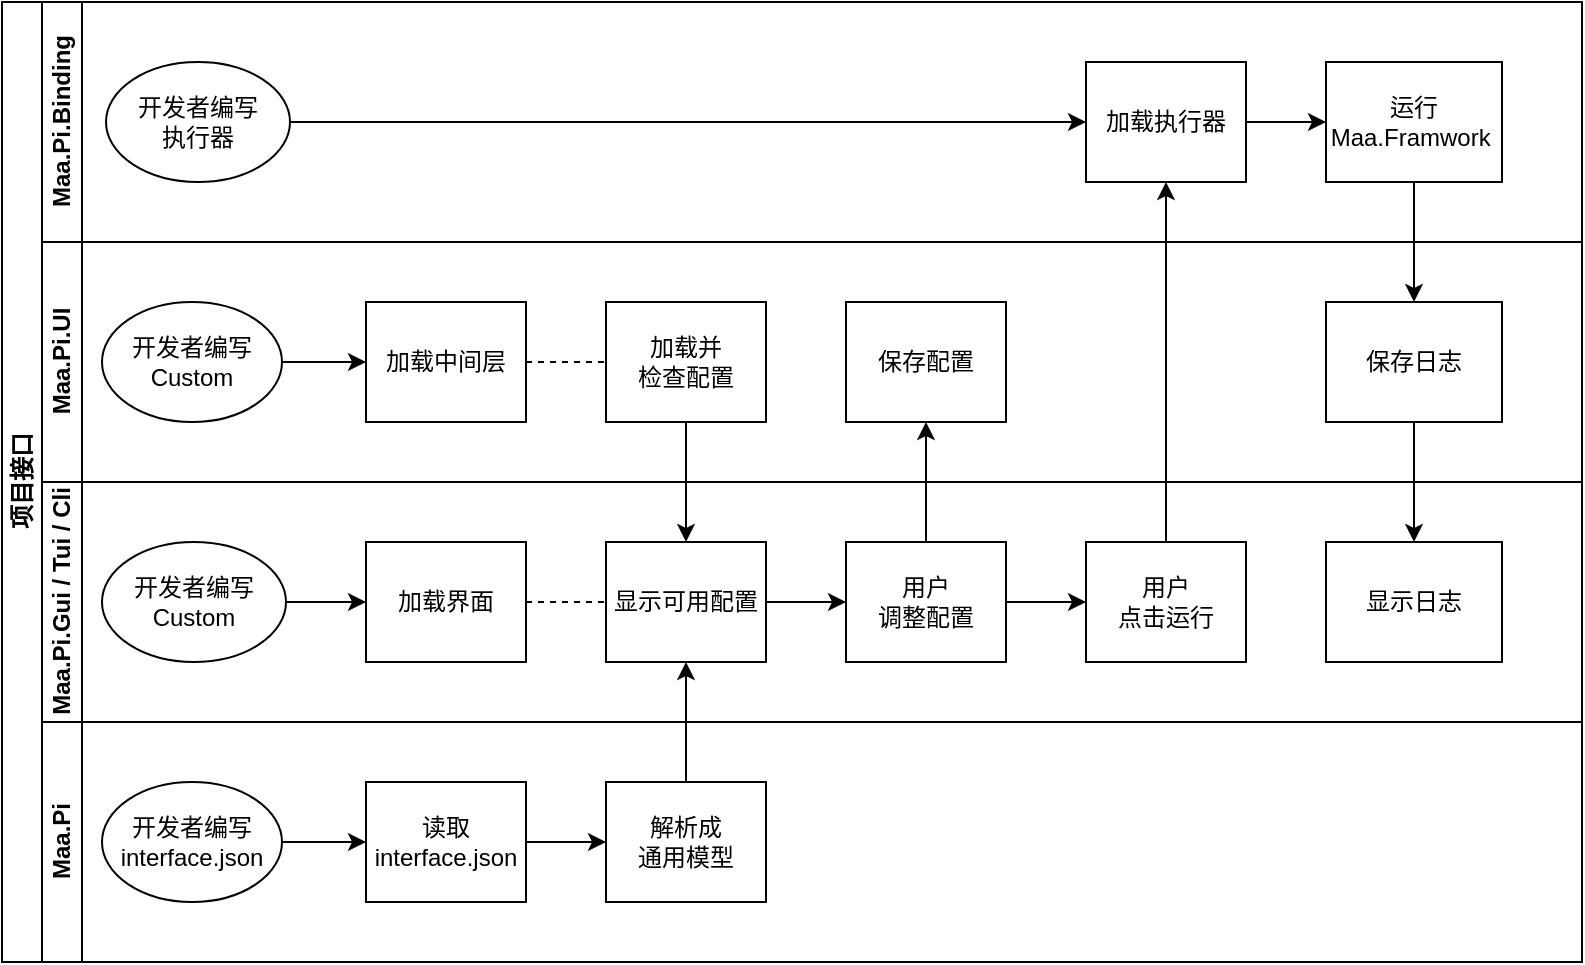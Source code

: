 <mxfile version="24.3.1" type="github">
  <diagram id="prtHgNgQTEPvFCAcTncT" name="Page-1">
    <mxGraphModel dx="1563" dy="559" grid="1" gridSize="10" guides="1" tooltips="1" connect="1" arrows="1" fold="1" page="1" pageScale="1" pageWidth="827" pageHeight="1169" math="0" shadow="0">
      <root>
        <mxCell id="0" />
        <mxCell id="1" parent="0" />
        <mxCell id="dNxyNK7c78bLwvsdeMH5-19" value="项目接口" style="swimlane;html=1;childLayout=stackLayout;resizeParent=1;resizeParentMax=0;horizontal=0;startSize=20;horizontalStack=0;" parent="1" vertex="1">
          <mxGeometry x="18" y="120" width="790" height="480" as="geometry" />
        </mxCell>
        <mxCell id="dNxyNK7c78bLwvsdeMH5-21" value="Maa.Pi.Binding" style="swimlane;html=1;startSize=20;horizontal=0;" parent="dNxyNK7c78bLwvsdeMH5-19" vertex="1">
          <mxGeometry x="20" width="770" height="120" as="geometry" />
        </mxCell>
        <mxCell id="vJPNDShFkI2undiYQ7cn-70" value="加载执行器" style="rounded=0;whiteSpace=wrap;html=1;fontFamily=Helvetica;fontSize=12;fontColor=#000000;align=center;" parent="dNxyNK7c78bLwvsdeMH5-21" vertex="1">
          <mxGeometry x="522" y="30" width="80" height="60" as="geometry" />
        </mxCell>
        <mxCell id="vJPNDShFkI2undiYQ7cn-10" value="开发者编写&lt;br&gt;执行器" style="ellipse;whiteSpace=wrap;html=1;" parent="dNxyNK7c78bLwvsdeMH5-21" vertex="1">
          <mxGeometry x="32" y="30" width="92" height="60" as="geometry" />
        </mxCell>
        <mxCell id="vJPNDShFkI2undiYQ7cn-23" style="edgeStyle=orthogonalEdgeStyle;rounded=0;orthogonalLoop=1;jettySize=auto;html=1;entryX=0;entryY=0.5;entryDx=0;entryDy=0;" parent="dNxyNK7c78bLwvsdeMH5-21" source="vJPNDShFkI2undiYQ7cn-10" target="vJPNDShFkI2undiYQ7cn-70" edge="1">
          <mxGeometry relative="1" as="geometry">
            <mxPoint x="180" y="60" as="targetPoint" />
          </mxGeometry>
        </mxCell>
        <mxCell id="vJPNDShFkI2undiYQ7cn-17" value="运行Maa.Framwork&amp;nbsp;" style="rounded=0;whiteSpace=wrap;html=1;fontFamily=Helvetica;fontSize=12;fontColor=#000000;align=center;" parent="dNxyNK7c78bLwvsdeMH5-21" vertex="1">
          <mxGeometry x="642" y="30" width="88" height="60" as="geometry" />
        </mxCell>
        <mxCell id="vJPNDShFkI2undiYQ7cn-73" style="edgeStyle=orthogonalEdgeStyle;rounded=0;orthogonalLoop=1;jettySize=auto;html=1;entryX=0;entryY=0.5;entryDx=0;entryDy=0;" parent="dNxyNK7c78bLwvsdeMH5-21" source="vJPNDShFkI2undiYQ7cn-70" target="vJPNDShFkI2undiYQ7cn-17" edge="1">
          <mxGeometry relative="1" as="geometry" />
        </mxCell>
        <mxCell id="dNxyNK7c78bLwvsdeMH5-22" value="Maa.Pi.UI" style="swimlane;html=1;startSize=20;horizontal=0;" parent="dNxyNK7c78bLwvsdeMH5-19" vertex="1">
          <mxGeometry x="20" y="120" width="770" height="120" as="geometry" />
        </mxCell>
        <mxCell id="vJPNDShFkI2undiYQ7cn-26" style="edgeStyle=orthogonalEdgeStyle;rounded=0;orthogonalLoop=1;jettySize=auto;html=1;entryX=0;entryY=0.5;entryDx=0;entryDy=0;" parent="dNxyNK7c78bLwvsdeMH5-22" source="vJPNDShFkI2undiYQ7cn-18" target="vJPNDShFkI2undiYQ7cn-25" edge="1">
          <mxGeometry relative="1" as="geometry" />
        </mxCell>
        <mxCell id="vJPNDShFkI2undiYQ7cn-18" value="开发者编写&lt;br&gt;Custom" style="ellipse;whiteSpace=wrap;html=1;" parent="dNxyNK7c78bLwvsdeMH5-22" vertex="1">
          <mxGeometry x="30" y="30" width="90" height="60" as="geometry" />
        </mxCell>
        <mxCell id="vJPNDShFkI2undiYQ7cn-63" style="edgeStyle=orthogonalEdgeStyle;rounded=0;orthogonalLoop=1;jettySize=auto;html=1;entryX=0;entryY=0.5;entryDx=0;entryDy=0;strokeColor=default;dashed=1;endArrow=none;endFill=0;" parent="dNxyNK7c78bLwvsdeMH5-22" source="vJPNDShFkI2undiYQ7cn-25" target="vJPNDShFkI2undiYQ7cn-62" edge="1">
          <mxGeometry relative="1" as="geometry" />
        </mxCell>
        <mxCell id="vJPNDShFkI2undiYQ7cn-25" value="加载中间层" style="rounded=0;whiteSpace=wrap;html=1;fontFamily=Helvetica;fontSize=12;fontColor=#000000;align=center;" parent="dNxyNK7c78bLwvsdeMH5-22" vertex="1">
          <mxGeometry x="162" y="30" width="80" height="60" as="geometry" />
        </mxCell>
        <mxCell id="vJPNDShFkI2undiYQ7cn-62" value="加载并&lt;br&gt;检查配置" style="rounded=0;whiteSpace=wrap;html=1;fontFamily=Helvetica;fontSize=12;fontColor=#000000;align=center;" parent="dNxyNK7c78bLwvsdeMH5-22" vertex="1">
          <mxGeometry x="282" y="30" width="80" height="60" as="geometry" />
        </mxCell>
        <mxCell id="vJPNDShFkI2undiYQ7cn-19" value="保存配置" style="rounded=0;whiteSpace=wrap;html=1;fontFamily=Helvetica;fontSize=12;fontColor=#000000;align=center;" parent="dNxyNK7c78bLwvsdeMH5-22" vertex="1">
          <mxGeometry x="402" y="30" width="80" height="60" as="geometry" />
        </mxCell>
        <mxCell id="vJPNDShFkI2undiYQ7cn-52" value="保存日志" style="rounded=0;whiteSpace=wrap;html=1;fontFamily=Helvetica;fontSize=12;fontColor=#000000;align=center;" parent="dNxyNK7c78bLwvsdeMH5-22" vertex="1">
          <mxGeometry x="642" y="30" width="88" height="60" as="geometry" />
        </mxCell>
        <mxCell id="vJPNDShFkI2undiYQ7cn-9" value="Maa.Pi.Gui / Tui / Cli" style="swimlane;html=1;startSize=20;horizontal=0;" parent="dNxyNK7c78bLwvsdeMH5-19" vertex="1">
          <mxGeometry x="20" y="240" width="770" height="120" as="geometry" />
        </mxCell>
        <mxCell id="vJPNDShFkI2undiYQ7cn-59" style="edgeStyle=orthogonalEdgeStyle;rounded=0;orthogonalLoop=1;jettySize=auto;html=1;entryX=0;entryY=0.5;entryDx=0;entryDy=0;" parent="vJPNDShFkI2undiYQ7cn-9" source="vJPNDShFkI2undiYQ7cn-57" target="vJPNDShFkI2undiYQ7cn-58" edge="1">
          <mxGeometry relative="1" as="geometry" />
        </mxCell>
        <mxCell id="vJPNDShFkI2undiYQ7cn-57" value="开发者编写&lt;br&gt;Custom" style="ellipse;whiteSpace=wrap;html=1;" parent="vJPNDShFkI2undiYQ7cn-9" vertex="1">
          <mxGeometry x="30" y="30" width="92" height="60" as="geometry" />
        </mxCell>
        <mxCell id="vJPNDShFkI2undiYQ7cn-66" style="edgeStyle=orthogonalEdgeStyle;rounded=0;orthogonalLoop=1;jettySize=auto;html=1;entryX=0;entryY=0.5;entryDx=0;entryDy=0;endArrow=none;endFill=0;dashed=1;" parent="vJPNDShFkI2undiYQ7cn-9" source="vJPNDShFkI2undiYQ7cn-58" target="vJPNDShFkI2undiYQ7cn-61" edge="1">
          <mxGeometry relative="1" as="geometry" />
        </mxCell>
        <mxCell id="vJPNDShFkI2undiYQ7cn-58" value="加载界面" style="rounded=0;whiteSpace=wrap;html=1;fontFamily=Helvetica;fontSize=12;fontColor=#000000;align=center;" parent="vJPNDShFkI2undiYQ7cn-9" vertex="1">
          <mxGeometry x="162" y="30" width="80" height="60" as="geometry" />
        </mxCell>
        <mxCell id="vJPNDShFkI2undiYQ7cn-75" style="edgeStyle=orthogonalEdgeStyle;rounded=0;orthogonalLoop=1;jettySize=auto;html=1;entryX=0;entryY=0.5;entryDx=0;entryDy=0;" parent="vJPNDShFkI2undiYQ7cn-9" source="vJPNDShFkI2undiYQ7cn-55" target="vJPNDShFkI2undiYQ7cn-74" edge="1">
          <mxGeometry relative="1" as="geometry" />
        </mxCell>
        <mxCell id="vJPNDShFkI2undiYQ7cn-55" value="用户&lt;br&gt;调整配置" style="rounded=0;whiteSpace=wrap;html=1;fontFamily=Helvetica;fontSize=12;fontColor=#000000;align=center;" parent="vJPNDShFkI2undiYQ7cn-9" vertex="1">
          <mxGeometry x="402" y="30" width="80" height="60" as="geometry" />
        </mxCell>
        <mxCell id="vJPNDShFkI2undiYQ7cn-67" style="edgeStyle=orthogonalEdgeStyle;rounded=0;orthogonalLoop=1;jettySize=auto;html=1;entryX=0;entryY=0.5;entryDx=0;entryDy=0;" parent="vJPNDShFkI2undiYQ7cn-9" source="vJPNDShFkI2undiYQ7cn-61" target="vJPNDShFkI2undiYQ7cn-55" edge="1">
          <mxGeometry relative="1" as="geometry" />
        </mxCell>
        <mxCell id="vJPNDShFkI2undiYQ7cn-61" value="显示可用配置" style="rounded=0;whiteSpace=wrap;html=1;fontFamily=Helvetica;fontSize=12;fontColor=#000000;align=center;" parent="vJPNDShFkI2undiYQ7cn-9" vertex="1">
          <mxGeometry x="282" y="30" width="80" height="60" as="geometry" />
        </mxCell>
        <mxCell id="vJPNDShFkI2undiYQ7cn-51" value="显示日志" style="rounded=0;whiteSpace=wrap;html=1;fontFamily=Helvetica;fontSize=12;fontColor=#000000;align=center;" parent="vJPNDShFkI2undiYQ7cn-9" vertex="1">
          <mxGeometry x="642" y="30" width="88" height="60" as="geometry" />
        </mxCell>
        <mxCell id="vJPNDShFkI2undiYQ7cn-74" value="用户&lt;br&gt;点击运行" style="rounded=0;whiteSpace=wrap;html=1;fontFamily=Helvetica;fontSize=12;fontColor=#000000;align=center;" parent="vJPNDShFkI2undiYQ7cn-9" vertex="1">
          <mxGeometry x="522" y="30" width="80" height="60" as="geometry" />
        </mxCell>
        <mxCell id="vJPNDShFkI2undiYQ7cn-65" style="edgeStyle=orthogonalEdgeStyle;rounded=0;orthogonalLoop=1;jettySize=auto;html=1;entryX=0.5;entryY=0;entryDx=0;entryDy=0;" parent="dNxyNK7c78bLwvsdeMH5-19" source="vJPNDShFkI2undiYQ7cn-62" target="vJPNDShFkI2undiYQ7cn-61" edge="1">
          <mxGeometry relative="1" as="geometry" />
        </mxCell>
        <mxCell id="vJPNDShFkI2undiYQ7cn-56" style="edgeStyle=orthogonalEdgeStyle;rounded=0;orthogonalLoop=1;jettySize=auto;html=1;entryX=0.5;entryY=1;entryDx=0;entryDy=0;" parent="dNxyNK7c78bLwvsdeMH5-19" source="vJPNDShFkI2undiYQ7cn-55" target="vJPNDShFkI2undiYQ7cn-19" edge="1">
          <mxGeometry relative="1" as="geometry" />
        </mxCell>
        <mxCell id="vJPNDShFkI2undiYQ7cn-76" style="edgeStyle=orthogonalEdgeStyle;rounded=0;orthogonalLoop=1;jettySize=auto;html=1;entryX=0.5;entryY=1;entryDx=0;entryDy=0;" parent="dNxyNK7c78bLwvsdeMH5-19" source="vJPNDShFkI2undiYQ7cn-74" target="vJPNDShFkI2undiYQ7cn-70" edge="1">
          <mxGeometry relative="1" as="geometry">
            <mxPoint x="582" y="280" as="targetPoint" />
          </mxGeometry>
        </mxCell>
        <mxCell id="vJPNDShFkI2undiYQ7cn-53" style="edgeStyle=orthogonalEdgeStyle;rounded=0;orthogonalLoop=1;jettySize=auto;html=1;entryX=0.5;entryY=0;entryDx=0;entryDy=0;" parent="dNxyNK7c78bLwvsdeMH5-19" source="vJPNDShFkI2undiYQ7cn-17" target="vJPNDShFkI2undiYQ7cn-52" edge="1">
          <mxGeometry relative="1" as="geometry" />
        </mxCell>
        <mxCell id="vJPNDShFkI2undiYQ7cn-54" style="edgeStyle=orthogonalEdgeStyle;rounded=0;orthogonalLoop=1;jettySize=auto;html=1;entryX=0.5;entryY=0;entryDx=0;entryDy=0;" parent="dNxyNK7c78bLwvsdeMH5-19" source="vJPNDShFkI2undiYQ7cn-52" target="vJPNDShFkI2undiYQ7cn-51" edge="1">
          <mxGeometry relative="1" as="geometry" />
        </mxCell>
        <mxCell id="dNxyNK7c78bLwvsdeMH5-20" value="Maa.Pi" style="swimlane;html=1;startSize=20;horizontal=0;" parent="dNxyNK7c78bLwvsdeMH5-19" vertex="1">
          <mxGeometry x="20" y="360" width="770" height="120" as="geometry">
            <mxRectangle x="20" width="430" height="30" as="alternateBounds" />
          </mxGeometry>
        </mxCell>
        <mxCell id="dNxyNK7c78bLwvsdeMH5-25" value="" style="edgeStyle=orthogonalEdgeStyle;rounded=0;orthogonalLoop=1;jettySize=auto;html=1;" parent="dNxyNK7c78bLwvsdeMH5-20" source="dNxyNK7c78bLwvsdeMH5-23" target="dNxyNK7c78bLwvsdeMH5-24" edge="1">
          <mxGeometry relative="1" as="geometry" />
        </mxCell>
        <mxCell id="dNxyNK7c78bLwvsdeMH5-23" value="开发者编写&lt;br&gt;interface.json" style="ellipse;whiteSpace=wrap;html=1;" parent="dNxyNK7c78bLwvsdeMH5-20" vertex="1">
          <mxGeometry x="30" y="30" width="90" height="60" as="geometry" />
        </mxCell>
        <mxCell id="vXWbLckut_tzgCe3vTUQ-1" style="edgeStyle=orthogonalEdgeStyle;rounded=0;orthogonalLoop=1;jettySize=auto;html=1;exitX=1;exitY=0.5;exitDx=0;exitDy=0;entryX=0;entryY=0.5;entryDx=0;entryDy=0;" edge="1" parent="dNxyNK7c78bLwvsdeMH5-20" source="dNxyNK7c78bLwvsdeMH5-24" target="vJPNDShFkI2undiYQ7cn-11">
          <mxGeometry relative="1" as="geometry" />
        </mxCell>
        <mxCell id="dNxyNK7c78bLwvsdeMH5-24" value="读取&lt;br&gt;interface.json" style="rounded=0;whiteSpace=wrap;html=1;fontFamily=Helvetica;fontSize=12;fontColor=#000000;align=center;" parent="dNxyNK7c78bLwvsdeMH5-20" vertex="1">
          <mxGeometry x="162" y="30" width="80" height="60" as="geometry" />
        </mxCell>
        <mxCell id="vJPNDShFkI2undiYQ7cn-11" value="解析成&lt;br&gt;通用模型" style="rounded=0;whiteSpace=wrap;html=1;fontFamily=Helvetica;fontSize=12;fontColor=#000000;align=center;" parent="dNxyNK7c78bLwvsdeMH5-20" vertex="1">
          <mxGeometry x="282" y="30" width="80" height="60" as="geometry" />
        </mxCell>
        <mxCell id="vXWbLckut_tzgCe3vTUQ-2" style="edgeStyle=orthogonalEdgeStyle;rounded=0;orthogonalLoop=1;jettySize=auto;html=1;entryX=0.5;entryY=1;entryDx=0;entryDy=0;" edge="1" parent="dNxyNK7c78bLwvsdeMH5-19" source="vJPNDShFkI2undiYQ7cn-11" target="vJPNDShFkI2undiYQ7cn-61">
          <mxGeometry relative="1" as="geometry" />
        </mxCell>
      </root>
    </mxGraphModel>
  </diagram>
</mxfile>
